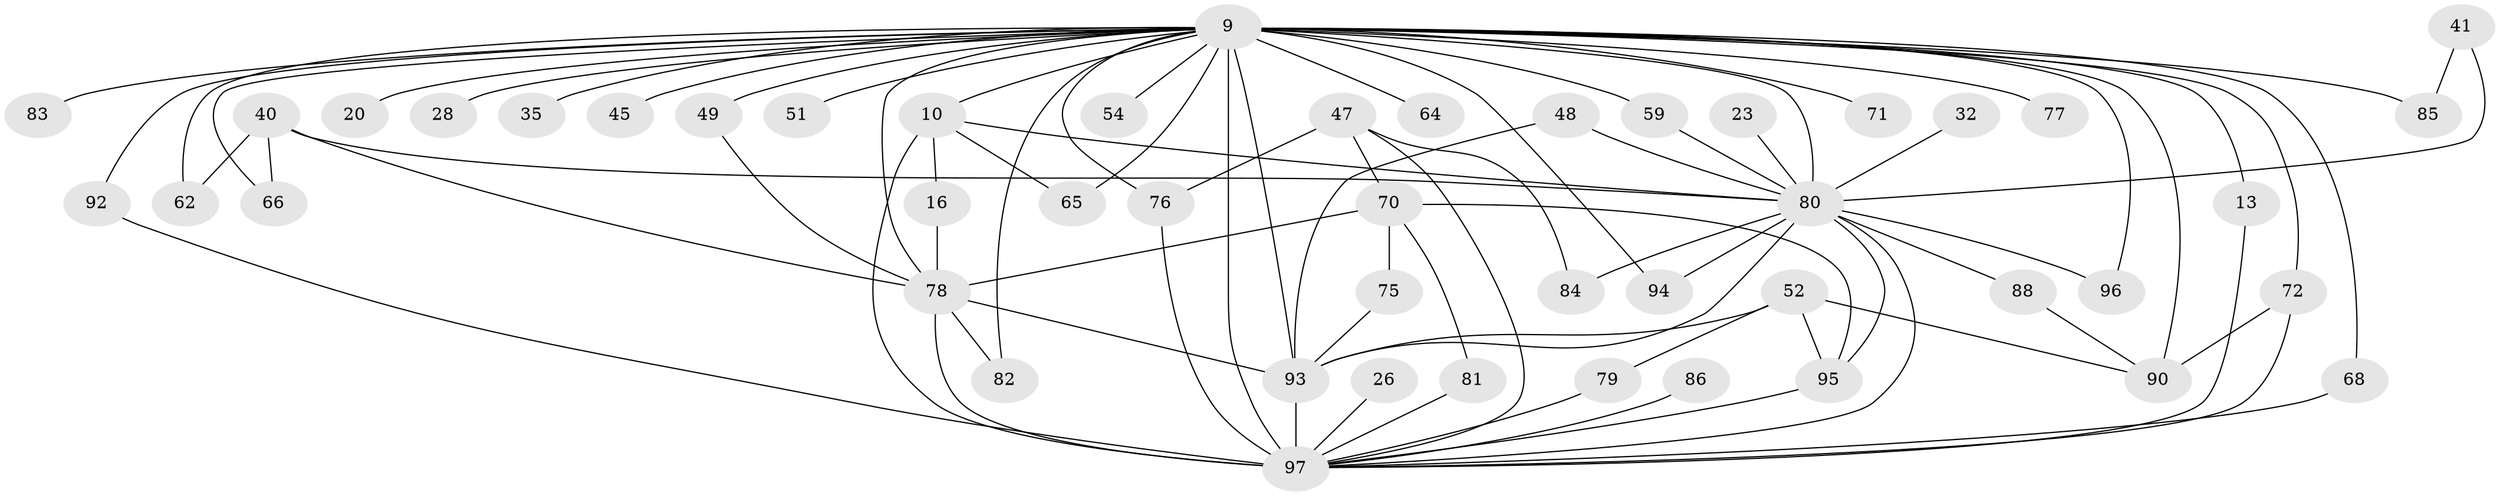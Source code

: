 // original degree distribution, {29: 0.010309278350515464, 13: 0.010309278350515464, 23: 0.020618556701030927, 20: 0.020618556701030927, 18: 0.010309278350515464, 21: 0.010309278350515464, 19: 0.010309278350515464, 10: 0.020618556701030927, 5: 0.05154639175257732, 3: 0.18556701030927836, 2: 0.5463917525773195, 4: 0.07216494845360824, 6: 0.020618556701030927, 7: 0.010309278350515464}
// Generated by graph-tools (version 1.1) at 2025/46/03/09/25 04:46:28]
// undirected, 48 vertices, 83 edges
graph export_dot {
graph [start="1"]
  node [color=gray90,style=filled];
  9 [super="+1+4"];
  10 [super="+2"];
  13;
  16;
  20;
  23;
  26;
  28;
  32;
  35;
  40 [super="+11"];
  41;
  45;
  47 [super="+15"];
  48;
  49 [super="+22"];
  51;
  52 [super="+38"];
  54;
  59 [super="+53"];
  62;
  64;
  65;
  66;
  68;
  70 [super="+43"];
  71;
  72 [super="+34+39"];
  75;
  76 [super="+50"];
  77;
  78 [super="+17+74"];
  79;
  80 [super="+8+21+42+58"];
  81;
  82;
  83;
  84;
  85 [super="+14"];
  86 [super="+55"];
  88;
  90 [super="+69"];
  92;
  93 [super="+30+89"];
  94;
  95 [super="+91"];
  96 [super="+87"];
  97 [super="+37+67+63+60+33"];
  9 -- 10 [weight=8];
  9 -- 35 [weight=2];
  9 -- 66;
  9 -- 90 [weight=4];
  9 -- 92;
  9 -- 93 [weight=5];
  9 -- 64 [weight=2];
  9 -- 77 [weight=2];
  9 -- 80 [weight=12];
  9 -- 82;
  9 -- 20;
  9 -- 85 [weight=2];
  9 -- 28;
  9 -- 45 [weight=2];
  9 -- 54 [weight=2];
  9 -- 62;
  9 -- 65;
  9 -- 68;
  9 -- 71 [weight=2];
  9 -- 76 [weight=2];
  9 -- 13;
  9 -- 83 [weight=2];
  9 -- 94;
  9 -- 49 [weight=2];
  9 -- 51 [weight=2];
  9 -- 59 [weight=2];
  9 -- 96;
  9 -- 72;
  9 -- 97 [weight=11];
  9 -- 78;
  10 -- 16 [weight=2];
  10 -- 65;
  10 -- 80 [weight=4];
  10 -- 97 [weight=6];
  13 -- 97;
  16 -- 78;
  23 -- 80;
  26 -- 97 [weight=2];
  32 -- 80;
  40 -- 66;
  40 -- 62;
  40 -- 80 [weight=2];
  40 -- 78 [weight=2];
  41 -- 85;
  41 -- 80;
  47 -- 70 [weight=2];
  47 -- 84;
  47 -- 97 [weight=4];
  47 -- 76;
  48 -- 80;
  48 -- 93;
  49 -- 78;
  52 -- 79;
  52 -- 90;
  52 -- 93 [weight=2];
  52 -- 95;
  59 -- 80;
  68 -- 97;
  70 -- 81;
  70 -- 75;
  70 -- 78;
  70 -- 95;
  72 -- 90;
  72 -- 97;
  75 -- 93;
  76 -- 97;
  78 -- 82;
  78 -- 97 [weight=2];
  78 -- 93 [weight=2];
  79 -- 97;
  80 -- 84;
  80 -- 88;
  80 -- 94;
  80 -- 96 [weight=2];
  80 -- 97 [weight=6];
  80 -- 93;
  80 -- 95;
  81 -- 97;
  86 -- 97 [weight=3];
  88 -- 90;
  92 -- 97;
  93 -- 97 [weight=2];
  95 -- 97;
}
